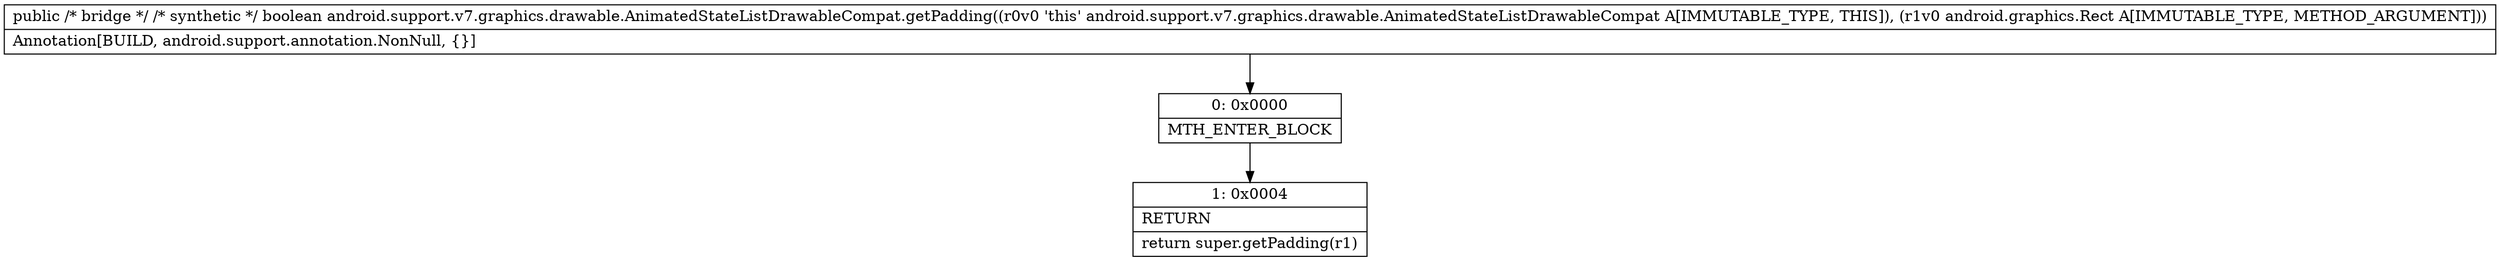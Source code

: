 digraph "CFG forandroid.support.v7.graphics.drawable.AnimatedStateListDrawableCompat.getPadding(Landroid\/graphics\/Rect;)Z" {
Node_0 [shape=record,label="{0\:\ 0x0000|MTH_ENTER_BLOCK\l}"];
Node_1 [shape=record,label="{1\:\ 0x0004|RETURN\l|return super.getPadding(r1)\l}"];
MethodNode[shape=record,label="{public \/* bridge *\/ \/* synthetic *\/ boolean android.support.v7.graphics.drawable.AnimatedStateListDrawableCompat.getPadding((r0v0 'this' android.support.v7.graphics.drawable.AnimatedStateListDrawableCompat A[IMMUTABLE_TYPE, THIS]), (r1v0 android.graphics.Rect A[IMMUTABLE_TYPE, METHOD_ARGUMENT]))  | Annotation[BUILD, android.support.annotation.NonNull, \{\}]\l}"];
MethodNode -> Node_0;
Node_0 -> Node_1;
}

